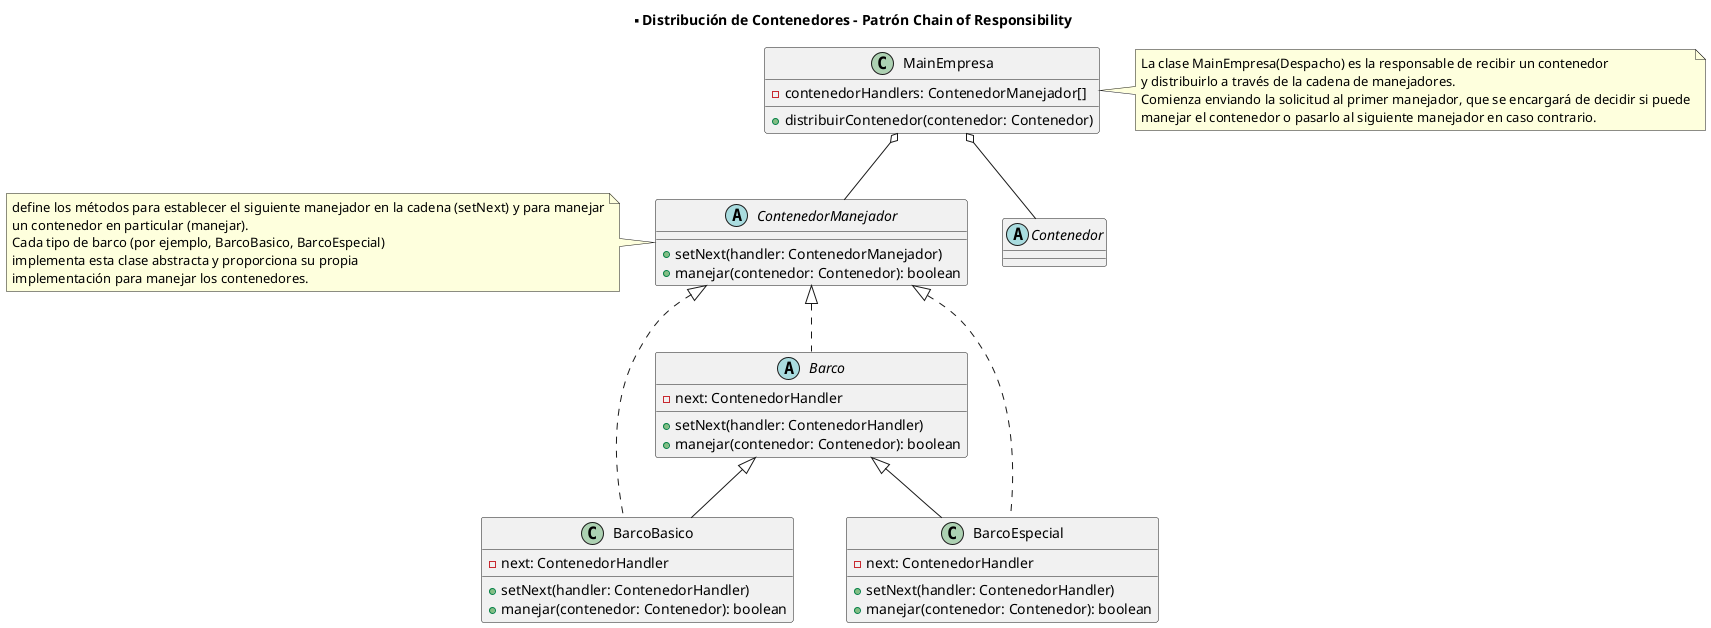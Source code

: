 @startuml

title ** Distribución de Contenedores - Patrón Chain of Responsibility

abstract class ContenedorManejador {
    + setNext(handler: ContenedorManejador)
    + manejar(contenedor: Contenedor): boolean
}

class BarcoBasico extends Barco implements ContenedorManejador {
    - next: ContenedorHandler
    + setNext(handler: ContenedorHandler)
    + manejar(contenedor: Contenedor): boolean
}

class BarcoEspecial extends Barco implements ContenedorManejador {
    - next: ContenedorHandler
    + setNext(handler: ContenedorHandler)
    + manejar(contenedor: Contenedor): boolean
}

abstract class Barco implements ContenedorManejador {
    - next: ContenedorHandler
    + setNext(handler: ContenedorHandler)
    + manejar(contenedor: Contenedor): boolean
}

abstract class Contenedor {
}

class MainEmpresa {
    - contenedorHandlers: ContenedorManejador[]
    + distribuirContenedor(contenedor: Contenedor)
}

MainEmpresa o-- Contenedor
MainEmpresa o-- ContenedorManejador

' Notas

note left of ContenedorManejador
define los métodos para establecer el siguiente manejador en la cadena (setNext) y para manejar
un contenedor en particular (manejar). 
Cada tipo de barco (por ejemplo, BarcoBasico, BarcoEspecial)
implementa esta clase abstracta y proporciona su propia
implementación para manejar los contenedores.
end note

note right of MainEmpresa
La clase MainEmpresa(Despacho) es la responsable de recibir un contenedor
y distribuirlo a través de la cadena de manejadores. 
Comienza enviando la solicitud al primer manejador, que se encargará de decidir si puede
manejar el contenedor o pasarlo al siguiente manejador en caso contrario.
end note
@enduml

